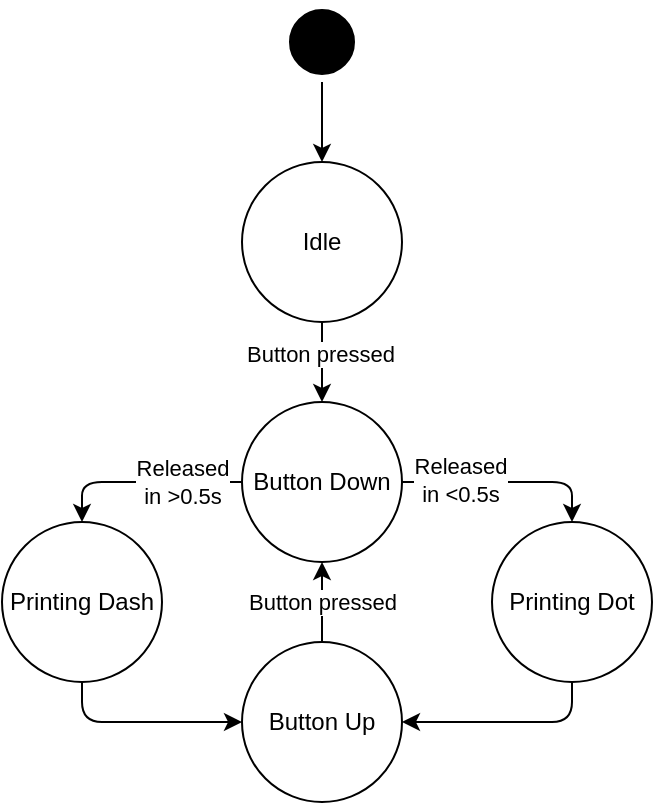 <mxfile>
    <diagram id="aFxbjf6UQxBl3DILvW46" name="Page-1">
        <mxGraphModel dx="194" dy="779" grid="1" gridSize="10" guides="1" tooltips="1" connect="1" arrows="1" fold="1" page="1" pageScale="1" pageWidth="850" pageHeight="1100" math="0" shadow="0">
            <root>
                <mxCell id="0"/>
                <mxCell id="1" parent="0"/>
                <mxCell id="10" style="edgeStyle=none;html=1;exitX=1;exitY=0.5;exitDx=0;exitDy=0;entryX=0.5;entryY=0;entryDx=0;entryDy=0;" parent="1" source="3" target="8" edge="1">
                    <mxGeometry relative="1" as="geometry"/>
                </mxCell>
                <mxCell id="3" value="" style="ellipse;html=1;shape=startState;fillColor=#000000;strokeColor=#000000;rounded=1;shadow=0;comic=0;labelBackgroundColor=none;fontFamily=Verdana;fontSize=12;fontColor=#000000;align=center;direction=south;" parent="1" vertex="1">
                    <mxGeometry x="182" y="41" width="40" height="40" as="geometry"/>
                </mxCell>
                <mxCell id="25" style="edgeStyle=none;html=1;exitX=0.5;exitY=0;exitDx=0;exitDy=0;entryX=0.5;entryY=1;entryDx=0;entryDy=0;" parent="1" source="6" target="7" edge="1">
                    <mxGeometry relative="1" as="geometry"/>
                </mxCell>
                <mxCell id="26" value="Button pressed" style="edgeLabel;html=1;align=center;verticalAlign=middle;resizable=0;points=[];" parent="25" vertex="1" connectable="0">
                    <mxGeometry x="-0.007" relative="1" as="geometry">
                        <mxPoint as="offset"/>
                    </mxGeometry>
                </mxCell>
                <mxCell id="6" value="Button Up" style="ellipse;whiteSpace=wrap;html=1;" parent="1" vertex="1">
                    <mxGeometry x="162" y="361" width="80" height="80" as="geometry"/>
                </mxCell>
                <mxCell id="19" style="edgeStyle=none;html=1;exitX=1;exitY=0.5;exitDx=0;exitDy=0;entryX=0.5;entryY=0;entryDx=0;entryDy=0;" parent="1" source="7" target="15" edge="1">
                    <mxGeometry relative="1" as="geometry">
                        <mxPoint x="332" y="281.143" as="targetPoint"/>
                        <Array as="points">
                            <mxPoint x="327" y="281"/>
                        </Array>
                    </mxGeometry>
                </mxCell>
                <mxCell id="22" value="Released &lt;br&gt;in &amp;lt;0.5s" style="edgeLabel;html=1;align=center;verticalAlign=middle;resizable=0;points=[];" parent="19" vertex="1" connectable="0">
                    <mxGeometry x="-0.445" y="1" relative="1" as="geometry">
                        <mxPoint as="offset"/>
                    </mxGeometry>
                </mxCell>
                <mxCell id="20" style="edgeStyle=none;html=1;exitX=0;exitY=0.5;exitDx=0;exitDy=0;entryX=0.5;entryY=0;entryDx=0;entryDy=0;" parent="1" source="7" target="16" edge="1">
                    <mxGeometry relative="1" as="geometry">
                        <Array as="points">
                            <mxPoint x="82" y="281"/>
                        </Array>
                    </mxGeometry>
                </mxCell>
                <mxCell id="21" value="Released&lt;div&gt;in &amp;gt;0.5s&lt;/div&gt;" style="edgeLabel;html=1;align=center;verticalAlign=middle;resizable=0;points=[];" parent="20" vertex="1" connectable="0">
                    <mxGeometry x="-0.211" y="-1" relative="1" as="geometry">
                        <mxPoint x="9" y="1" as="offset"/>
                    </mxGeometry>
                </mxCell>
                <mxCell id="7" value="Button Down" style="ellipse;whiteSpace=wrap;html=1;" parent="1" vertex="1">
                    <mxGeometry x="162" y="241" width="80" height="80" as="geometry"/>
                </mxCell>
                <mxCell id="11" style="edgeStyle=none;html=1;exitX=0.5;exitY=1;exitDx=0;exitDy=0;entryX=0.5;entryY=0;entryDx=0;entryDy=0;" parent="1" source="8" target="7" edge="1">
                    <mxGeometry relative="1" as="geometry"/>
                </mxCell>
                <mxCell id="13" value="Button pressed" style="edgeLabel;html=1;align=center;verticalAlign=middle;resizable=0;points=[];" parent="11" vertex="1" connectable="0">
                    <mxGeometry x="-0.2" y="-1" relative="1" as="geometry">
                        <mxPoint as="offset"/>
                    </mxGeometry>
                </mxCell>
                <mxCell id="8" value="Idle" style="ellipse;whiteSpace=wrap;html=1;" parent="1" vertex="1">
                    <mxGeometry x="162" y="121" width="80" height="80" as="geometry"/>
                </mxCell>
                <mxCell id="24" style="edgeStyle=none;html=1;exitX=0.5;exitY=1;exitDx=0;exitDy=0;entryX=1;entryY=0.5;entryDx=0;entryDy=0;" parent="1" source="15" target="6" edge="1">
                    <mxGeometry relative="1" as="geometry">
                        <Array as="points">
                            <mxPoint x="327" y="401"/>
                        </Array>
                    </mxGeometry>
                </mxCell>
                <mxCell id="15" value="Printing Dot" style="ellipse;whiteSpace=wrap;html=1;" parent="1" vertex="1">
                    <mxGeometry x="287" y="301" width="80" height="80" as="geometry"/>
                </mxCell>
                <mxCell id="23" style="edgeStyle=none;html=1;exitX=0.5;exitY=1;exitDx=0;exitDy=0;entryX=0;entryY=0.5;entryDx=0;entryDy=0;" parent="1" source="16" target="6" edge="1">
                    <mxGeometry relative="1" as="geometry">
                        <Array as="points">
                            <mxPoint x="82" y="401"/>
                        </Array>
                    </mxGeometry>
                </mxCell>
                <mxCell id="16" value="Printing Dash" style="ellipse;whiteSpace=wrap;html=1;" parent="1" vertex="1">
                    <mxGeometry x="42" y="301" width="80" height="80" as="geometry"/>
                </mxCell>
            </root>
        </mxGraphModel>
    </diagram>
</mxfile>